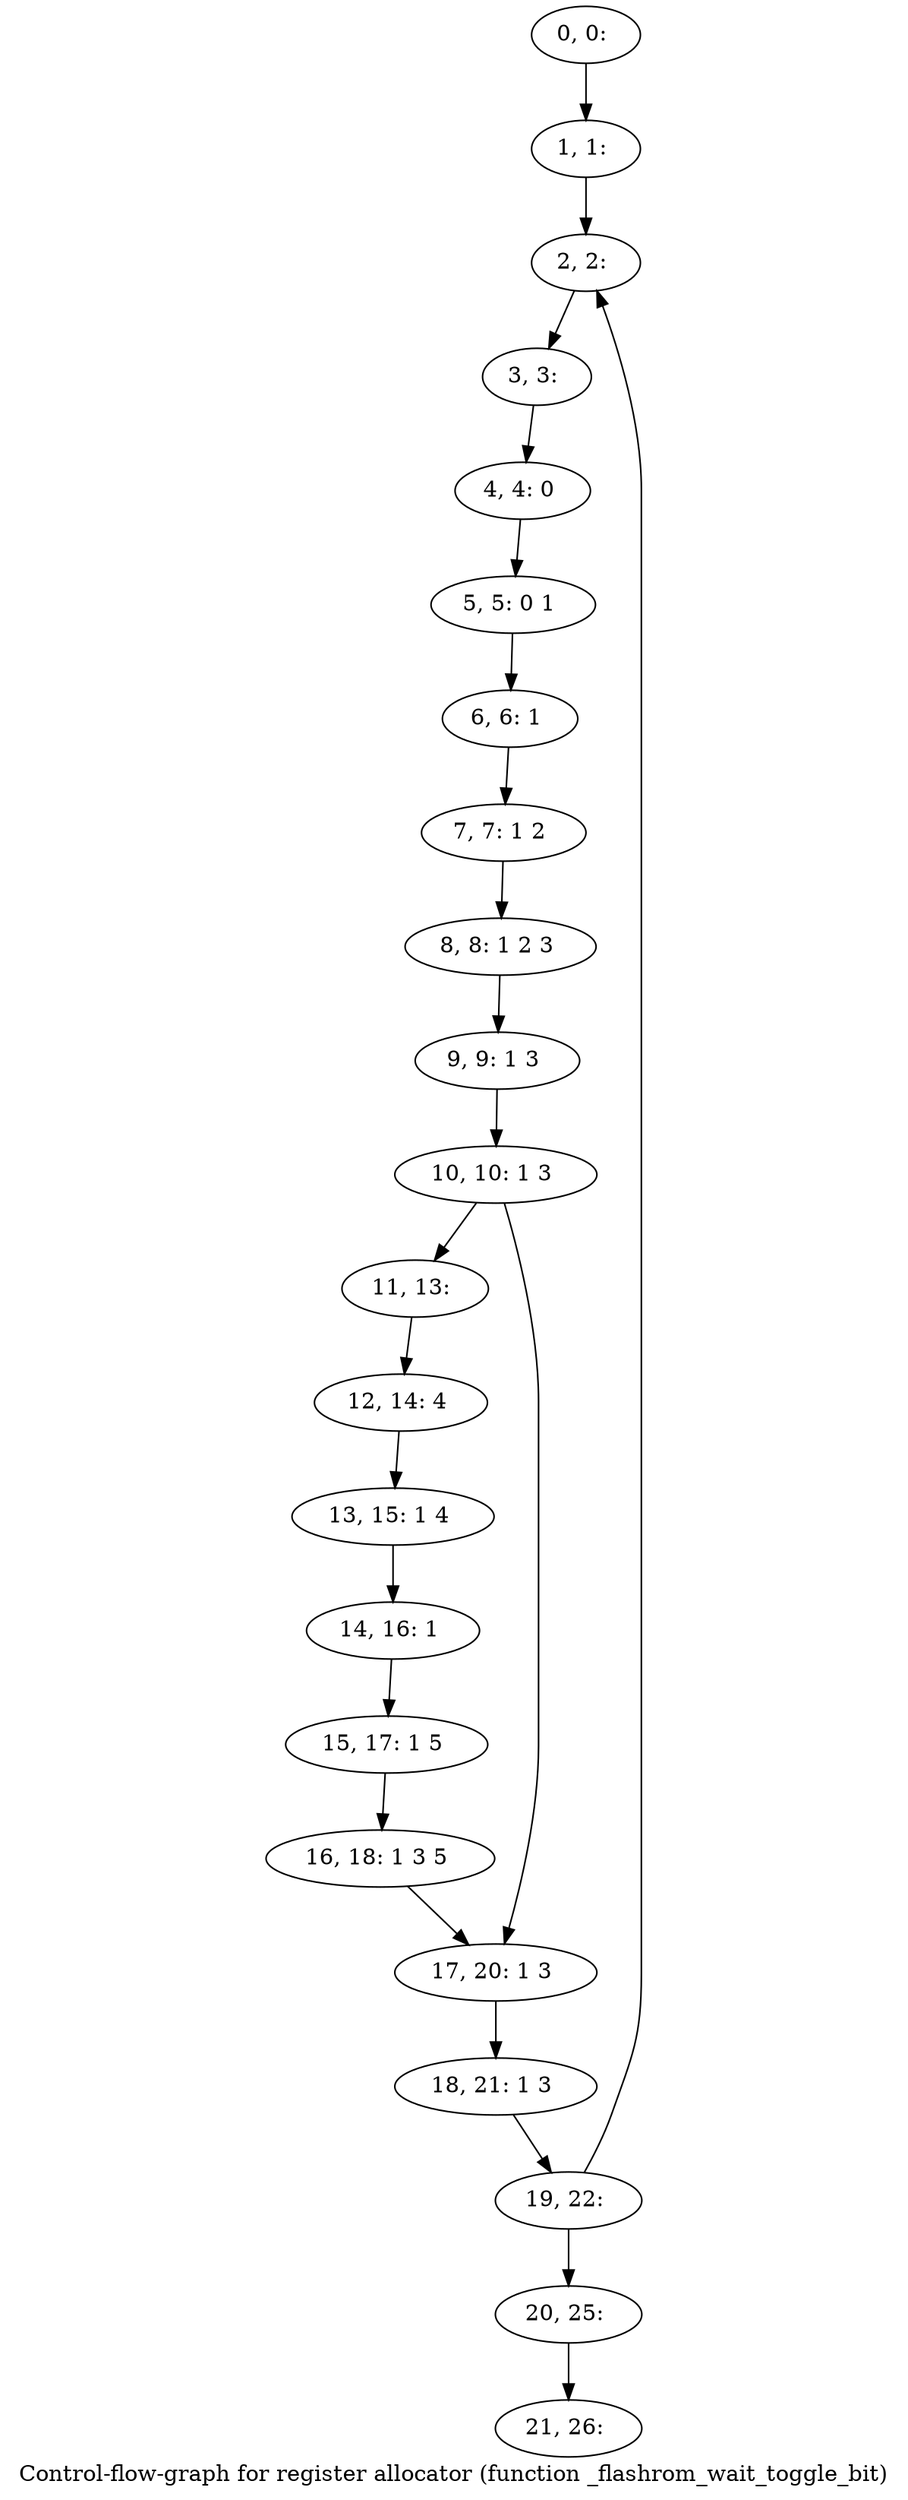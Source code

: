 digraph G {
graph [label="Control-flow-graph for register allocator (function _flashrom_wait_toggle_bit)"]
0[label="0, 0: "];
1[label="1, 1: "];
2[label="2, 2: "];
3[label="3, 3: "];
4[label="4, 4: 0 "];
5[label="5, 5: 0 1 "];
6[label="6, 6: 1 "];
7[label="7, 7: 1 2 "];
8[label="8, 8: 1 2 3 "];
9[label="9, 9: 1 3 "];
10[label="10, 10: 1 3 "];
11[label="11, 13: "];
12[label="12, 14: 4 "];
13[label="13, 15: 1 4 "];
14[label="14, 16: 1 "];
15[label="15, 17: 1 5 "];
16[label="16, 18: 1 3 5 "];
17[label="17, 20: 1 3 "];
18[label="18, 21: 1 3 "];
19[label="19, 22: "];
20[label="20, 25: "];
21[label="21, 26: "];
0->1 ;
1->2 ;
2->3 ;
3->4 ;
4->5 ;
5->6 ;
6->7 ;
7->8 ;
8->9 ;
9->10 ;
10->11 ;
10->17 ;
11->12 ;
12->13 ;
13->14 ;
14->15 ;
15->16 ;
16->17 ;
17->18 ;
18->19 ;
19->20 ;
19->2 ;
20->21 ;
}
